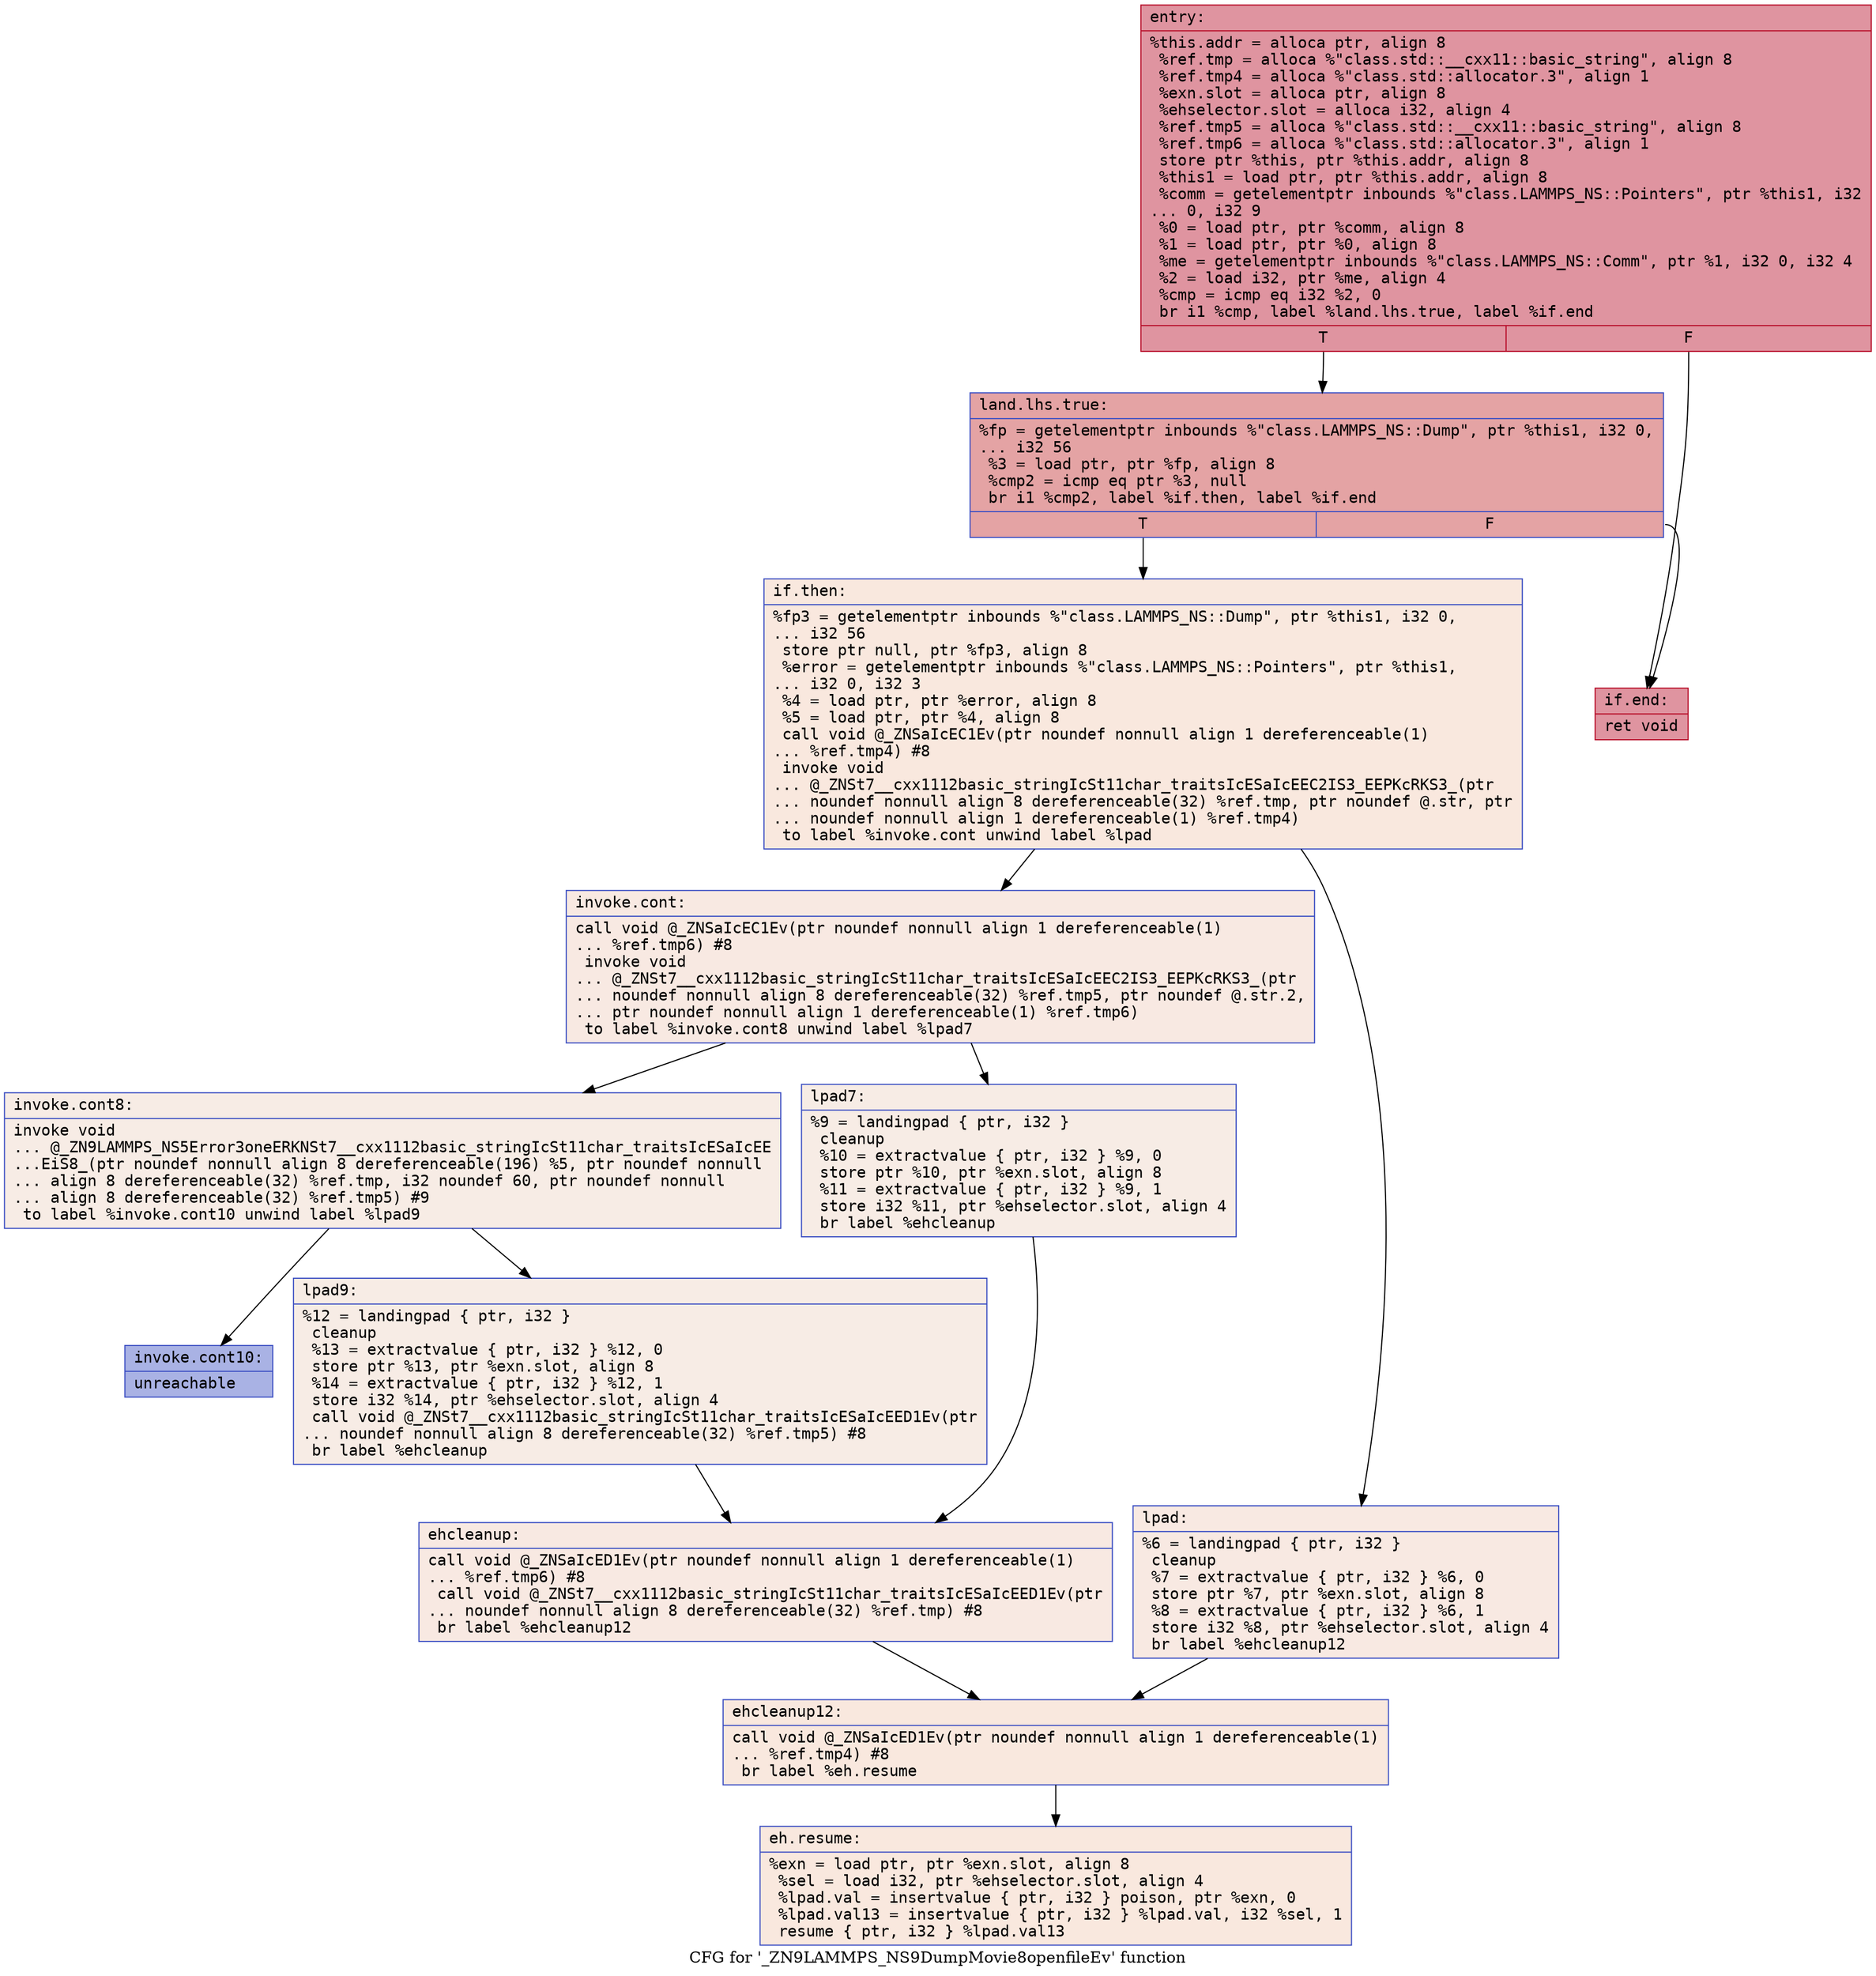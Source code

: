 digraph "CFG for '_ZN9LAMMPS_NS9DumpMovie8openfileEv' function" {
	label="CFG for '_ZN9LAMMPS_NS9DumpMovie8openfileEv' function";

	Node0x55651ed3b770 [shape=record,color="#b70d28ff", style=filled, fillcolor="#b70d2870" fontname="Courier",label="{entry:\l|  %this.addr = alloca ptr, align 8\l  %ref.tmp = alloca %\"class.std::__cxx11::basic_string\", align 8\l  %ref.tmp4 = alloca %\"class.std::allocator.3\", align 1\l  %exn.slot = alloca ptr, align 8\l  %ehselector.slot = alloca i32, align 4\l  %ref.tmp5 = alloca %\"class.std::__cxx11::basic_string\", align 8\l  %ref.tmp6 = alloca %\"class.std::allocator.3\", align 1\l  store ptr %this, ptr %this.addr, align 8\l  %this1 = load ptr, ptr %this.addr, align 8\l  %comm = getelementptr inbounds %\"class.LAMMPS_NS::Pointers\", ptr %this1, i32\l... 0, i32 9\l  %0 = load ptr, ptr %comm, align 8\l  %1 = load ptr, ptr %0, align 8\l  %me = getelementptr inbounds %\"class.LAMMPS_NS::Comm\", ptr %1, i32 0, i32 4\l  %2 = load i32, ptr %me, align 4\l  %cmp = icmp eq i32 %2, 0\l  br i1 %cmp, label %land.lhs.true, label %if.end\l|{<s0>T|<s1>F}}"];
	Node0x55651ed3b770:s0 -> Node0x55651ed3c190[tooltip="entry -> land.lhs.true\nProbability 37.50%" ];
	Node0x55651ed3b770:s1 -> Node0x55651ed3c210[tooltip="entry -> if.end\nProbability 62.50%" ];
	Node0x55651ed3c190 [shape=record,color="#3d50c3ff", style=filled, fillcolor="#c32e3170" fontname="Courier",label="{land.lhs.true:\l|  %fp = getelementptr inbounds %\"class.LAMMPS_NS::Dump\", ptr %this1, i32 0,\l... i32 56\l  %3 = load ptr, ptr %fp, align 8\l  %cmp2 = icmp eq ptr %3, null\l  br i1 %cmp2, label %if.then, label %if.end\l|{<s0>T|<s1>F}}"];
	Node0x55651ed3c190:s0 -> Node0x55651ed3c540[tooltip="land.lhs.true -> if.then\nProbability 0.00%" ];
	Node0x55651ed3c190:s1 -> Node0x55651ed3c210[tooltip="land.lhs.true -> if.end\nProbability 100.00%" ];
	Node0x55651ed3c540 [shape=record,color="#3d50c3ff", style=filled, fillcolor="#f2cab570" fontname="Courier",label="{if.then:\l|  %fp3 = getelementptr inbounds %\"class.LAMMPS_NS::Dump\", ptr %this1, i32 0,\l... i32 56\l  store ptr null, ptr %fp3, align 8\l  %error = getelementptr inbounds %\"class.LAMMPS_NS::Pointers\", ptr %this1,\l... i32 0, i32 3\l  %4 = load ptr, ptr %error, align 8\l  %5 = load ptr, ptr %4, align 8\l  call void @_ZNSaIcEC1Ev(ptr noundef nonnull align 1 dereferenceable(1)\l... %ref.tmp4) #8\l  invoke void\l... @_ZNSt7__cxx1112basic_stringIcSt11char_traitsIcESaIcEEC2IS3_EEPKcRKS3_(ptr\l... noundef nonnull align 8 dereferenceable(32) %ref.tmp, ptr noundef @.str, ptr\l... noundef nonnull align 1 dereferenceable(1) %ref.tmp4)\l          to label %invoke.cont unwind label %lpad\l}"];
	Node0x55651ed3c540 -> Node0x55651ed3cb40[tooltip="if.then -> invoke.cont\nProbability 50.00%" ];
	Node0x55651ed3c540 -> Node0x55651ed3cbc0[tooltip="if.then -> lpad\nProbability 50.00%" ];
	Node0x55651ed3cb40 [shape=record,color="#3d50c3ff", style=filled, fillcolor="#efcebd70" fontname="Courier",label="{invoke.cont:\l|  call void @_ZNSaIcEC1Ev(ptr noundef nonnull align 1 dereferenceable(1)\l... %ref.tmp6) #8\l  invoke void\l... @_ZNSt7__cxx1112basic_stringIcSt11char_traitsIcESaIcEEC2IS3_EEPKcRKS3_(ptr\l... noundef nonnull align 8 dereferenceable(32) %ref.tmp5, ptr noundef @.str.2,\l... ptr noundef nonnull align 1 dereferenceable(1) %ref.tmp6)\l          to label %invoke.cont8 unwind label %lpad7\l}"];
	Node0x55651ed3cb40 -> Node0x55651ed3cee0[tooltip="invoke.cont -> invoke.cont8\nProbability 50.00%" ];
	Node0x55651ed3cb40 -> Node0x55651ed3cf30[tooltip="invoke.cont -> lpad7\nProbability 50.00%" ];
	Node0x55651ed3cee0 [shape=record,color="#3d50c3ff", style=filled, fillcolor="#ecd3c570" fontname="Courier",label="{invoke.cont8:\l|  invoke void\l... @_ZN9LAMMPS_NS5Error3oneERKNSt7__cxx1112basic_stringIcSt11char_traitsIcESaIcEE\l...EiS8_(ptr noundef nonnull align 8 dereferenceable(196) %5, ptr noundef nonnull\l... align 8 dereferenceable(32) %ref.tmp, i32 noundef 60, ptr noundef nonnull\l... align 8 dereferenceable(32) %ref.tmp5) #9\l          to label %invoke.cont10 unwind label %lpad9\l}"];
	Node0x55651ed3cee0 -> Node0x55651ed3ce90[tooltip="invoke.cont8 -> invoke.cont10\nProbability 0.00%" ];
	Node0x55651ed3cee0 -> Node0x55651ed3bff0[tooltip="invoke.cont8 -> lpad9\nProbability 100.00%" ];
	Node0x55651ed3ce90 [shape=record,color="#3d50c3ff", style=filled, fillcolor="#3d50c370" fontname="Courier",label="{invoke.cont10:\l|  unreachable\l}"];
	Node0x55651ed3cbc0 [shape=record,color="#3d50c3ff", style=filled, fillcolor="#efcebd70" fontname="Courier",label="{lpad:\l|  %6 = landingpad \{ ptr, i32 \}\l          cleanup\l  %7 = extractvalue \{ ptr, i32 \} %6, 0\l  store ptr %7, ptr %exn.slot, align 8\l  %8 = extractvalue \{ ptr, i32 \} %6, 1\l  store i32 %8, ptr %ehselector.slot, align 4\l  br label %ehcleanup12\l}"];
	Node0x55651ed3cbc0 -> Node0x55651ed3d950[tooltip="lpad -> ehcleanup12\nProbability 100.00%" ];
	Node0x55651ed3cf30 [shape=record,color="#3d50c3ff", style=filled, fillcolor="#ecd3c570" fontname="Courier",label="{lpad7:\l|  %9 = landingpad \{ ptr, i32 \}\l          cleanup\l  %10 = extractvalue \{ ptr, i32 \} %9, 0\l  store ptr %10, ptr %exn.slot, align 8\l  %11 = extractvalue \{ ptr, i32 \} %9, 1\l  store i32 %11, ptr %ehselector.slot, align 4\l  br label %ehcleanup\l}"];
	Node0x55651ed3cf30 -> Node0x55651ed3dca0[tooltip="lpad7 -> ehcleanup\nProbability 100.00%" ];
	Node0x55651ed3bff0 [shape=record,color="#3d50c3ff", style=filled, fillcolor="#ecd3c570" fontname="Courier",label="{lpad9:\l|  %12 = landingpad \{ ptr, i32 \}\l          cleanup\l  %13 = extractvalue \{ ptr, i32 \} %12, 0\l  store ptr %13, ptr %exn.slot, align 8\l  %14 = extractvalue \{ ptr, i32 \} %12, 1\l  store i32 %14, ptr %ehselector.slot, align 4\l  call void @_ZNSt7__cxx1112basic_stringIcSt11char_traitsIcESaIcEED1Ev(ptr\l... noundef nonnull align 8 dereferenceable(32) %ref.tmp5) #8\l  br label %ehcleanup\l}"];
	Node0x55651ed3bff0 -> Node0x55651ed3dca0[tooltip="lpad9 -> ehcleanup\nProbability 100.00%" ];
	Node0x55651ed3dca0 [shape=record,color="#3d50c3ff", style=filled, fillcolor="#efcebd70" fontname="Courier",label="{ehcleanup:\l|  call void @_ZNSaIcED1Ev(ptr noundef nonnull align 1 dereferenceable(1)\l... %ref.tmp6) #8\l  call void @_ZNSt7__cxx1112basic_stringIcSt11char_traitsIcESaIcEED1Ev(ptr\l... noundef nonnull align 8 dereferenceable(32) %ref.tmp) #8\l  br label %ehcleanup12\l}"];
	Node0x55651ed3dca0 -> Node0x55651ed3d950[tooltip="ehcleanup -> ehcleanup12\nProbability 100.00%" ];
	Node0x55651ed3d950 [shape=record,color="#3d50c3ff", style=filled, fillcolor="#f2cab570" fontname="Courier",label="{ehcleanup12:\l|  call void @_ZNSaIcED1Ev(ptr noundef nonnull align 1 dereferenceable(1)\l... %ref.tmp4) #8\l  br label %eh.resume\l}"];
	Node0x55651ed3d950 -> Node0x55651ed3e550[tooltip="ehcleanup12 -> eh.resume\nProbability 100.00%" ];
	Node0x55651ed3c210 [shape=record,color="#b70d28ff", style=filled, fillcolor="#b70d2870" fontname="Courier",label="{if.end:\l|  ret void\l}"];
	Node0x55651ed3e550 [shape=record,color="#3d50c3ff", style=filled, fillcolor="#f2cab570" fontname="Courier",label="{eh.resume:\l|  %exn = load ptr, ptr %exn.slot, align 8\l  %sel = load i32, ptr %ehselector.slot, align 4\l  %lpad.val = insertvalue \{ ptr, i32 \} poison, ptr %exn, 0\l  %lpad.val13 = insertvalue \{ ptr, i32 \} %lpad.val, i32 %sel, 1\l  resume \{ ptr, i32 \} %lpad.val13\l}"];
}
